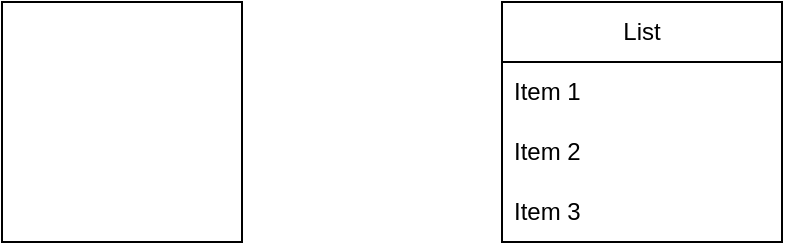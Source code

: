 <mxfile version="22.0.8" type="github">
  <diagram name="Page-1" id="YHGFGYIMV81NfnaqXEdN">
    <mxGraphModel dx="880" dy="483" grid="1" gridSize="10" guides="1" tooltips="1" connect="1" arrows="1" fold="1" page="1" pageScale="1" pageWidth="827" pageHeight="1169" math="0" shadow="0">
      <root>
        <mxCell id="0" />
        <mxCell id="1" parent="0" />
        <mxCell id="M8yZ6oXSOXApLISMVezu-1" value="" style="whiteSpace=wrap;html=1;aspect=fixed;" vertex="1" parent="1">
          <mxGeometry x="190" y="160" width="120" height="120" as="geometry" />
        </mxCell>
        <mxCell id="M8yZ6oXSOXApLISMVezu-2" value="List" style="swimlane;fontStyle=0;childLayout=stackLayout;horizontal=1;startSize=30;horizontalStack=0;resizeParent=1;resizeParentMax=0;resizeLast=0;collapsible=1;marginBottom=0;whiteSpace=wrap;html=1;" vertex="1" parent="1">
          <mxGeometry x="440" y="160" width="140" height="120" as="geometry" />
        </mxCell>
        <mxCell id="M8yZ6oXSOXApLISMVezu-3" value="Item 1" style="text;strokeColor=none;fillColor=none;align=left;verticalAlign=middle;spacingLeft=4;spacingRight=4;overflow=hidden;points=[[0,0.5],[1,0.5]];portConstraint=eastwest;rotatable=0;whiteSpace=wrap;html=1;" vertex="1" parent="M8yZ6oXSOXApLISMVezu-2">
          <mxGeometry y="30" width="140" height="30" as="geometry" />
        </mxCell>
        <mxCell id="M8yZ6oXSOXApLISMVezu-4" value="Item 2" style="text;strokeColor=none;fillColor=none;align=left;verticalAlign=middle;spacingLeft=4;spacingRight=4;overflow=hidden;points=[[0,0.5],[1,0.5]];portConstraint=eastwest;rotatable=0;whiteSpace=wrap;html=1;" vertex="1" parent="M8yZ6oXSOXApLISMVezu-2">
          <mxGeometry y="60" width="140" height="30" as="geometry" />
        </mxCell>
        <mxCell id="M8yZ6oXSOXApLISMVezu-5" value="Item 3" style="text;strokeColor=none;fillColor=none;align=left;verticalAlign=middle;spacingLeft=4;spacingRight=4;overflow=hidden;points=[[0,0.5],[1,0.5]];portConstraint=eastwest;rotatable=0;whiteSpace=wrap;html=1;" vertex="1" parent="M8yZ6oXSOXApLISMVezu-2">
          <mxGeometry y="90" width="140" height="30" as="geometry" />
        </mxCell>
      </root>
    </mxGraphModel>
  </diagram>
</mxfile>
